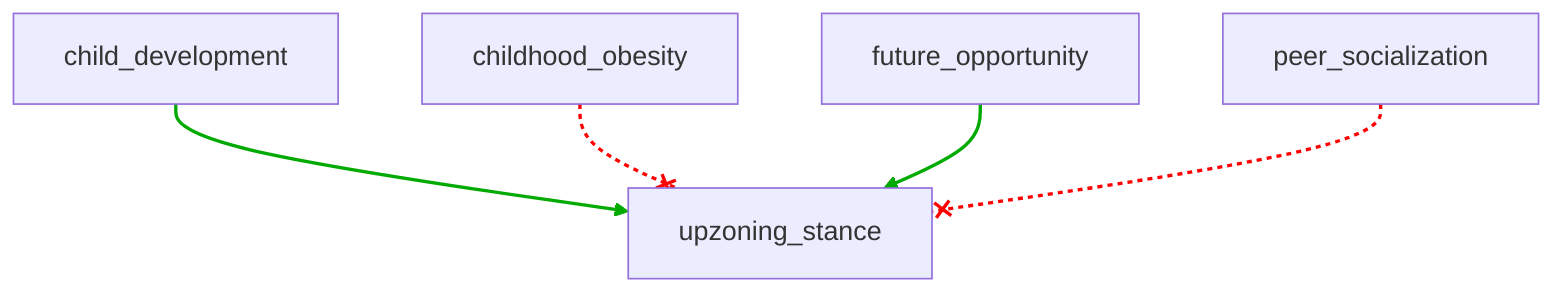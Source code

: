 flowchart TD
%% Reconstructed Causal Graph
%% Nodes: 5
%% Edges: 4
    upzoning_stance[upzoning_stance]
    n2[child_development]
    n3[childhood_obesity]
    n4[future_opportunity]
    n5[peer_socialization]
    n2 --> upzoning_stance
    n3 --x upzoning_stance
    n4 --> upzoning_stance
    n5 --x upzoning_stance
    linkStyle 0 stroke:#00AA00,stroke-width:2px
    linkStyle 1 stroke:#FF0000,stroke-dasharray:3,stroke-width:2px
    linkStyle 2 stroke:#00AA00,stroke-width:2px
    linkStyle 3 stroke:#FF0000,stroke-dasharray:3,stroke-width:2px